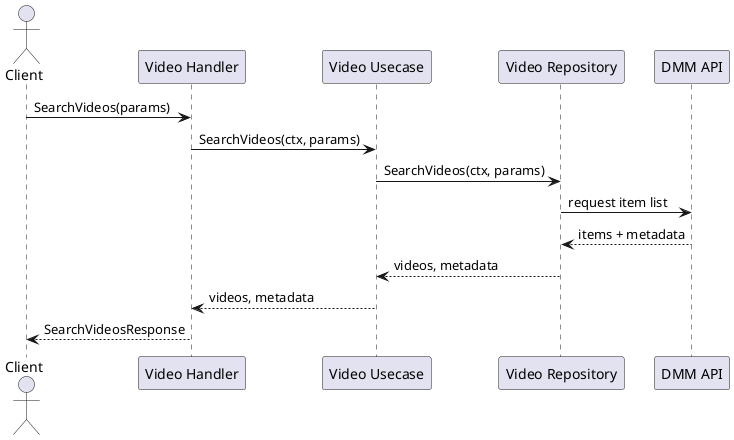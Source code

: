 @startuml
actor Client
participant "Video Handler" as Handler
participant "Video Usecase" as Usecase
participant "Video Repository" as Repo
participant "DMM API" as DMM

Client -> Handler : SearchVideos(params)
Handler -> Usecase : SearchVideos(ctx, params)
Usecase -> Repo : SearchVideos(ctx, params)
Repo -> DMM : request item list
DMM --> Repo : items + metadata
Repo --> Usecase : videos, metadata
Usecase --> Handler : videos, metadata
Handler --> Client : SearchVideosResponse
@enduml
